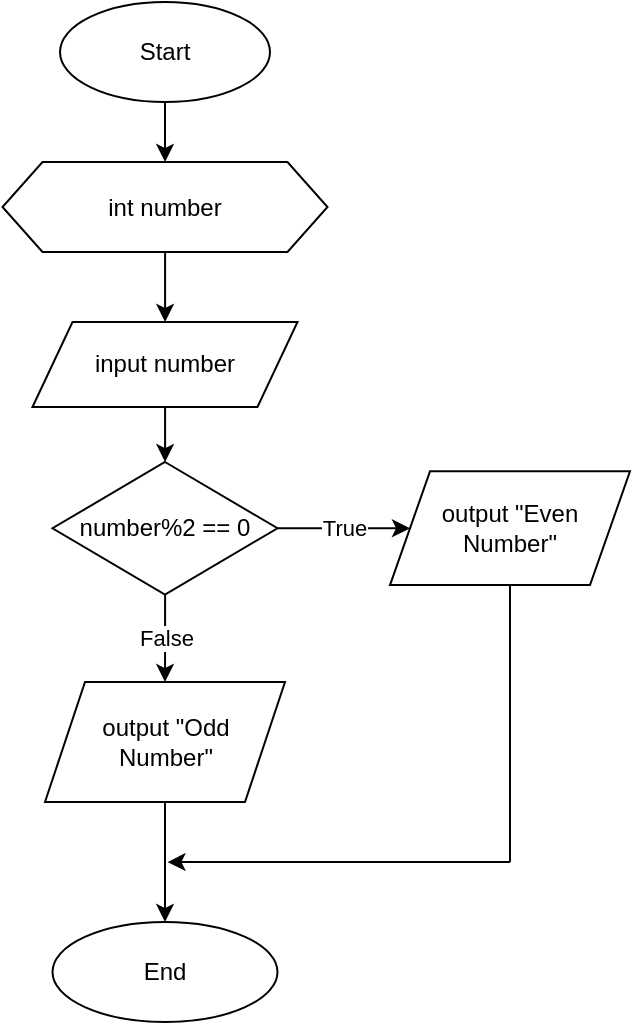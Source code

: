 <mxfile version="22.0.6" type="github">
  <diagram name="Page-1" id="YfzC2lCDJe1H6xU9MbGm">
    <mxGraphModel dx="746" dy="455" grid="1" gridSize="10" guides="1" tooltips="1" connect="1" arrows="1" fold="1" page="1" pageScale="1" pageWidth="850" pageHeight="1100" math="0" shadow="0">
      <root>
        <mxCell id="0" />
        <mxCell id="1" parent="0" />
        <mxCell id="aEQeat4hFxSpqECpQEtM-3" value="" style="edgeStyle=orthogonalEdgeStyle;rounded=0;orthogonalLoop=1;jettySize=auto;html=1;" edge="1" parent="1" source="aEQeat4hFxSpqECpQEtM-1" target="aEQeat4hFxSpqECpQEtM-2">
          <mxGeometry relative="1" as="geometry" />
        </mxCell>
        <mxCell id="aEQeat4hFxSpqECpQEtM-1" value="Start" style="ellipse;whiteSpace=wrap;html=1;" vertex="1" parent="1">
          <mxGeometry x="305" y="30" width="105" height="50" as="geometry" />
        </mxCell>
        <mxCell id="aEQeat4hFxSpqECpQEtM-5" value="" style="edgeStyle=orthogonalEdgeStyle;rounded=0;orthogonalLoop=1;jettySize=auto;html=1;" edge="1" parent="1" source="aEQeat4hFxSpqECpQEtM-2" target="aEQeat4hFxSpqECpQEtM-4">
          <mxGeometry relative="1" as="geometry" />
        </mxCell>
        <mxCell id="aEQeat4hFxSpqECpQEtM-2" value="int number" style="shape=hexagon;perimeter=hexagonPerimeter2;whiteSpace=wrap;html=1;fixedSize=1;" vertex="1" parent="1">
          <mxGeometry x="276.25" y="110" width="162.5" height="45" as="geometry" />
        </mxCell>
        <mxCell id="aEQeat4hFxSpqECpQEtM-7" value="" style="edgeStyle=orthogonalEdgeStyle;rounded=0;orthogonalLoop=1;jettySize=auto;html=1;" edge="1" parent="1" source="aEQeat4hFxSpqECpQEtM-4" target="aEQeat4hFxSpqECpQEtM-6">
          <mxGeometry relative="1" as="geometry" />
        </mxCell>
        <mxCell id="aEQeat4hFxSpqECpQEtM-4" value="input number" style="shape=parallelogram;perimeter=parallelogramPerimeter;whiteSpace=wrap;html=1;fixedSize=1;" vertex="1" parent="1">
          <mxGeometry x="291.25" y="190" width="132.5" height="42.5" as="geometry" />
        </mxCell>
        <mxCell id="aEQeat4hFxSpqECpQEtM-11" value="True" style="edgeStyle=orthogonalEdgeStyle;rounded=0;orthogonalLoop=1;jettySize=auto;html=1;" edge="1" parent="1" source="aEQeat4hFxSpqECpQEtM-6" target="aEQeat4hFxSpqECpQEtM-8">
          <mxGeometry relative="1" as="geometry" />
        </mxCell>
        <mxCell id="aEQeat4hFxSpqECpQEtM-13" value="False" style="edgeStyle=orthogonalEdgeStyle;rounded=0;orthogonalLoop=1;jettySize=auto;html=1;" edge="1" parent="1" source="aEQeat4hFxSpqECpQEtM-6" target="aEQeat4hFxSpqECpQEtM-12">
          <mxGeometry relative="1" as="geometry" />
        </mxCell>
        <mxCell id="aEQeat4hFxSpqECpQEtM-6" value="number%2 == 0" style="rhombus;whiteSpace=wrap;html=1;" vertex="1" parent="1">
          <mxGeometry x="301.25" y="260" width="112.5" height="66.25" as="geometry" />
        </mxCell>
        <mxCell id="aEQeat4hFxSpqECpQEtM-8" value="output &quot;Even&lt;br&gt;Number&quot;" style="shape=parallelogram;perimeter=parallelogramPerimeter;whiteSpace=wrap;html=1;fixedSize=1;" vertex="1" parent="1">
          <mxGeometry x="470" y="264.68" width="120" height="56.88" as="geometry" />
        </mxCell>
        <mxCell id="aEQeat4hFxSpqECpQEtM-15" value="" style="edgeStyle=orthogonalEdgeStyle;rounded=0;orthogonalLoop=1;jettySize=auto;html=1;" edge="1" parent="1" source="aEQeat4hFxSpqECpQEtM-12" target="aEQeat4hFxSpqECpQEtM-14">
          <mxGeometry relative="1" as="geometry" />
        </mxCell>
        <mxCell id="aEQeat4hFxSpqECpQEtM-12" value="output &quot;Odd&lt;br&gt;Number&quot;" style="shape=parallelogram;perimeter=parallelogramPerimeter;whiteSpace=wrap;html=1;fixedSize=1;" vertex="1" parent="1">
          <mxGeometry x="297.5" y="370.005" width="120" height="60" as="geometry" />
        </mxCell>
        <mxCell id="aEQeat4hFxSpqECpQEtM-14" value="End" style="ellipse;whiteSpace=wrap;html=1;" vertex="1" parent="1">
          <mxGeometry x="301.25" y="490" width="112.5" height="50" as="geometry" />
        </mxCell>
        <mxCell id="aEQeat4hFxSpqECpQEtM-27" value="" style="endArrow=classic;html=1;rounded=0;" edge="1" parent="1">
          <mxGeometry width="50" height="50" relative="1" as="geometry">
            <mxPoint x="530" y="460" as="sourcePoint" />
            <mxPoint x="358.75" y="460.01" as="targetPoint" />
            <Array as="points">
              <mxPoint x="390" y="460" />
            </Array>
          </mxGeometry>
        </mxCell>
        <mxCell id="aEQeat4hFxSpqECpQEtM-28" value="" style="endArrow=none;html=1;rounded=0;" edge="1" parent="1">
          <mxGeometry width="50" height="50" relative="1" as="geometry">
            <mxPoint x="530" y="460" as="sourcePoint" />
            <mxPoint x="530" y="321.56" as="targetPoint" />
          </mxGeometry>
        </mxCell>
      </root>
    </mxGraphModel>
  </diagram>
</mxfile>
